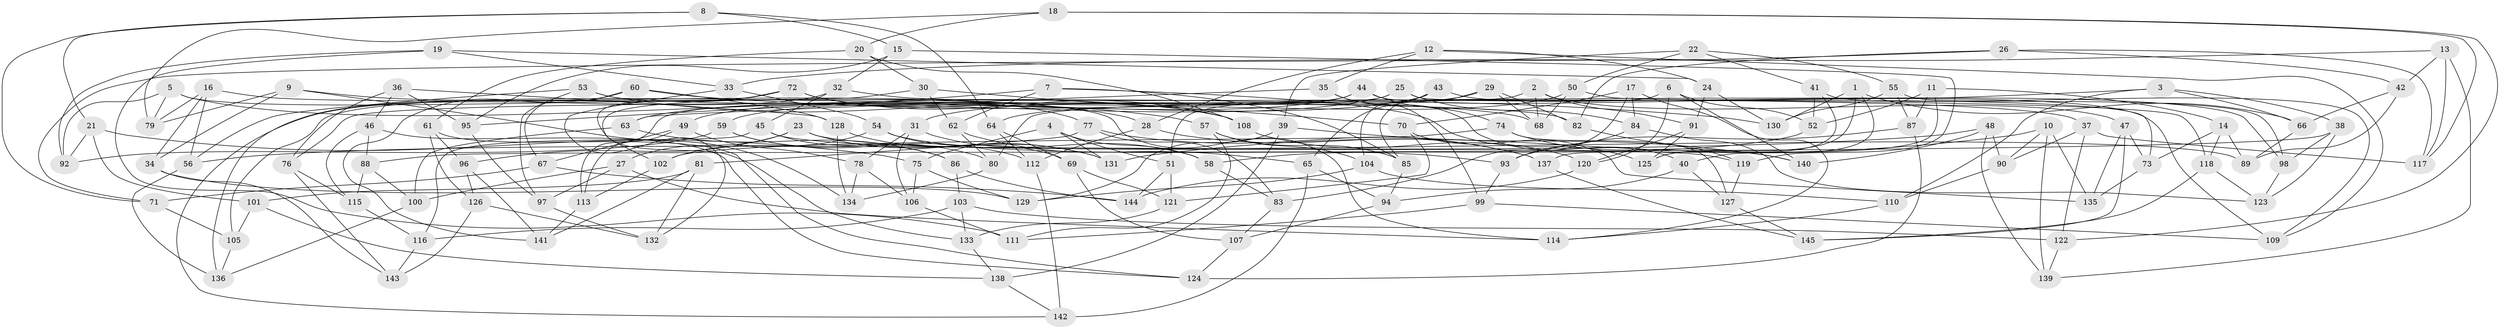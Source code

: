// Generated by graph-tools (version 1.1) at 2025/58/03/09/25 04:58:23]
// undirected, 145 vertices, 290 edges
graph export_dot {
graph [start="1"]
  node [color=gray90,style=filled];
  1;
  2;
  3;
  4;
  5;
  6;
  7;
  8;
  9;
  10;
  11;
  12;
  13;
  14;
  15;
  16;
  17;
  18;
  19;
  20;
  21;
  22;
  23;
  24;
  25;
  26;
  27;
  28;
  29;
  30;
  31;
  32;
  33;
  34;
  35;
  36;
  37;
  38;
  39;
  40;
  41;
  42;
  43;
  44;
  45;
  46;
  47;
  48;
  49;
  50;
  51;
  52;
  53;
  54;
  55;
  56;
  57;
  58;
  59;
  60;
  61;
  62;
  63;
  64;
  65;
  66;
  67;
  68;
  69;
  70;
  71;
  72;
  73;
  74;
  75;
  76;
  77;
  78;
  79;
  80;
  81;
  82;
  83;
  84;
  85;
  86;
  87;
  88;
  89;
  90;
  91;
  92;
  93;
  94;
  95;
  96;
  97;
  98;
  99;
  100;
  101;
  102;
  103;
  104;
  105;
  106;
  107;
  108;
  109;
  110;
  111;
  112;
  113;
  114;
  115;
  116;
  117;
  118;
  119;
  120;
  121;
  122;
  123;
  124;
  125;
  126;
  127;
  128;
  129;
  130;
  131;
  132;
  133;
  134;
  135;
  136;
  137;
  138;
  139;
  140;
  141;
  142;
  143;
  144;
  145;
  1 -- 66;
  1 -- 130;
  1 -- 40;
  1 -- 125;
  2 -- 68;
  2 -- 91;
  2 -- 76;
  2 -- 47;
  3 -- 38;
  3 -- 110;
  3 -- 66;
  3 -- 80;
  4 -- 51;
  4 -- 75;
  4 -- 131;
  4 -- 58;
  5 -- 108;
  5 -- 92;
  5 -- 79;
  5 -- 114;
  6 -- 52;
  6 -- 51;
  6 -- 120;
  6 -- 140;
  7 -- 95;
  7 -- 125;
  7 -- 85;
  7 -- 62;
  8 -- 64;
  8 -- 15;
  8 -- 21;
  8 -- 71;
  9 -- 134;
  9 -- 79;
  9 -- 34;
  9 -- 28;
  10 -- 131;
  10 -- 135;
  10 -- 90;
  10 -- 139;
  11 -- 52;
  11 -- 14;
  11 -- 87;
  11 -- 137;
  12 -- 35;
  12 -- 109;
  12 -- 28;
  12 -- 24;
  13 -- 33;
  13 -- 42;
  13 -- 117;
  13 -- 139;
  14 -- 73;
  14 -- 118;
  14 -- 89;
  15 -- 119;
  15 -- 95;
  15 -- 32;
  16 -- 56;
  16 -- 79;
  16 -- 68;
  16 -- 34;
  17 -- 84;
  17 -- 114;
  17 -- 83;
  17 -- 70;
  18 -- 117;
  18 -- 20;
  18 -- 122;
  18 -- 79;
  19 -- 24;
  19 -- 33;
  19 -- 92;
  19 -- 111;
  20 -- 61;
  20 -- 108;
  20 -- 30;
  21 -- 92;
  21 -- 75;
  21 -- 101;
  22 -- 55;
  22 -- 41;
  22 -- 39;
  22 -- 50;
  23 -- 89;
  23 -- 131;
  23 -- 27;
  23 -- 96;
  24 -- 91;
  24 -- 130;
  25 -- 63;
  25 -- 113;
  25 -- 84;
  25 -- 73;
  26 -- 42;
  26 -- 117;
  26 -- 82;
  26 -- 71;
  27 -- 114;
  27 -- 97;
  27 -- 100;
  28 -- 137;
  28 -- 112;
  29 -- 68;
  29 -- 82;
  29 -- 85;
  29 -- 31;
  30 -- 102;
  30 -- 70;
  30 -- 62;
  31 -- 58;
  31 -- 78;
  31 -- 106;
  32 -- 37;
  32 -- 45;
  32 -- 142;
  33 -- 54;
  33 -- 132;
  34 -- 129;
  34 -- 143;
  35 -- 40;
  35 -- 99;
  35 -- 63;
  36 -- 76;
  36 -- 46;
  36 -- 95;
  36 -- 128;
  37 -- 117;
  37 -- 122;
  37 -- 90;
  38 -- 88;
  38 -- 98;
  38 -- 123;
  39 -- 140;
  39 -- 129;
  39 -- 138;
  40 -- 127;
  40 -- 94;
  41 -- 125;
  41 -- 52;
  41 -- 98;
  42 -- 66;
  42 -- 89;
  43 -- 65;
  43 -- 98;
  43 -- 49;
  43 -- 104;
  44 -- 59;
  44 -- 109;
  44 -- 105;
  44 -- 74;
  45 -- 116;
  45 -- 86;
  45 -- 119;
  46 -- 88;
  46 -- 124;
  46 -- 115;
  47 -- 145;
  47 -- 135;
  47 -- 73;
  48 -- 56;
  48 -- 90;
  48 -- 139;
  48 -- 140;
  49 -- 113;
  49 -- 78;
  49 -- 67;
  50 -- 118;
  50 -- 64;
  50 -- 68;
  51 -- 144;
  51 -- 121;
  52 -- 58;
  53 -- 57;
  53 -- 56;
  53 -- 82;
  53 -- 97;
  54 -- 93;
  54 -- 69;
  54 -- 102;
  55 -- 130;
  55 -- 109;
  55 -- 87;
  56 -- 136;
  57 -- 111;
  57 -- 104;
  57 -- 85;
  58 -- 83;
  59 -- 112;
  59 -- 80;
  59 -- 92;
  60 -- 67;
  60 -- 141;
  60 -- 128;
  60 -- 130;
  61 -- 126;
  61 -- 96;
  61 -- 124;
  62 -- 65;
  62 -- 80;
  63 -- 86;
  63 -- 100;
  64 -- 69;
  64 -- 112;
  65 -- 142;
  65 -- 94;
  66 -- 89;
  67 -- 144;
  67 -- 71;
  69 -- 121;
  69 -- 107;
  70 -- 121;
  70 -- 135;
  71 -- 105;
  72 -- 77;
  72 -- 136;
  72 -- 133;
  72 -- 108;
  73 -- 135;
  74 -- 127;
  74 -- 140;
  74 -- 102;
  75 -- 129;
  75 -- 106;
  76 -- 143;
  76 -- 115;
  77 -- 83;
  77 -- 81;
  77 -- 137;
  78 -- 134;
  78 -- 106;
  80 -- 134;
  81 -- 141;
  81 -- 101;
  81 -- 132;
  82 -- 119;
  83 -- 107;
  84 -- 93;
  84 -- 123;
  85 -- 94;
  86 -- 144;
  86 -- 103;
  87 -- 93;
  87 -- 124;
  88 -- 100;
  88 -- 115;
  90 -- 110;
  91 -- 125;
  91 -- 120;
  93 -- 99;
  94 -- 107;
  95 -- 97;
  96 -- 141;
  96 -- 126;
  97 -- 132;
  98 -- 123;
  99 -- 109;
  99 -- 111;
  100 -- 136;
  101 -- 105;
  101 -- 138;
  102 -- 113;
  103 -- 133;
  103 -- 116;
  103 -- 122;
  104 -- 110;
  104 -- 129;
  105 -- 136;
  106 -- 111;
  107 -- 124;
  108 -- 120;
  110 -- 114;
  112 -- 142;
  113 -- 141;
  115 -- 116;
  116 -- 143;
  118 -- 123;
  118 -- 145;
  119 -- 127;
  120 -- 144;
  121 -- 133;
  122 -- 139;
  126 -- 143;
  126 -- 132;
  127 -- 145;
  128 -- 131;
  128 -- 134;
  133 -- 138;
  137 -- 145;
  138 -- 142;
}
